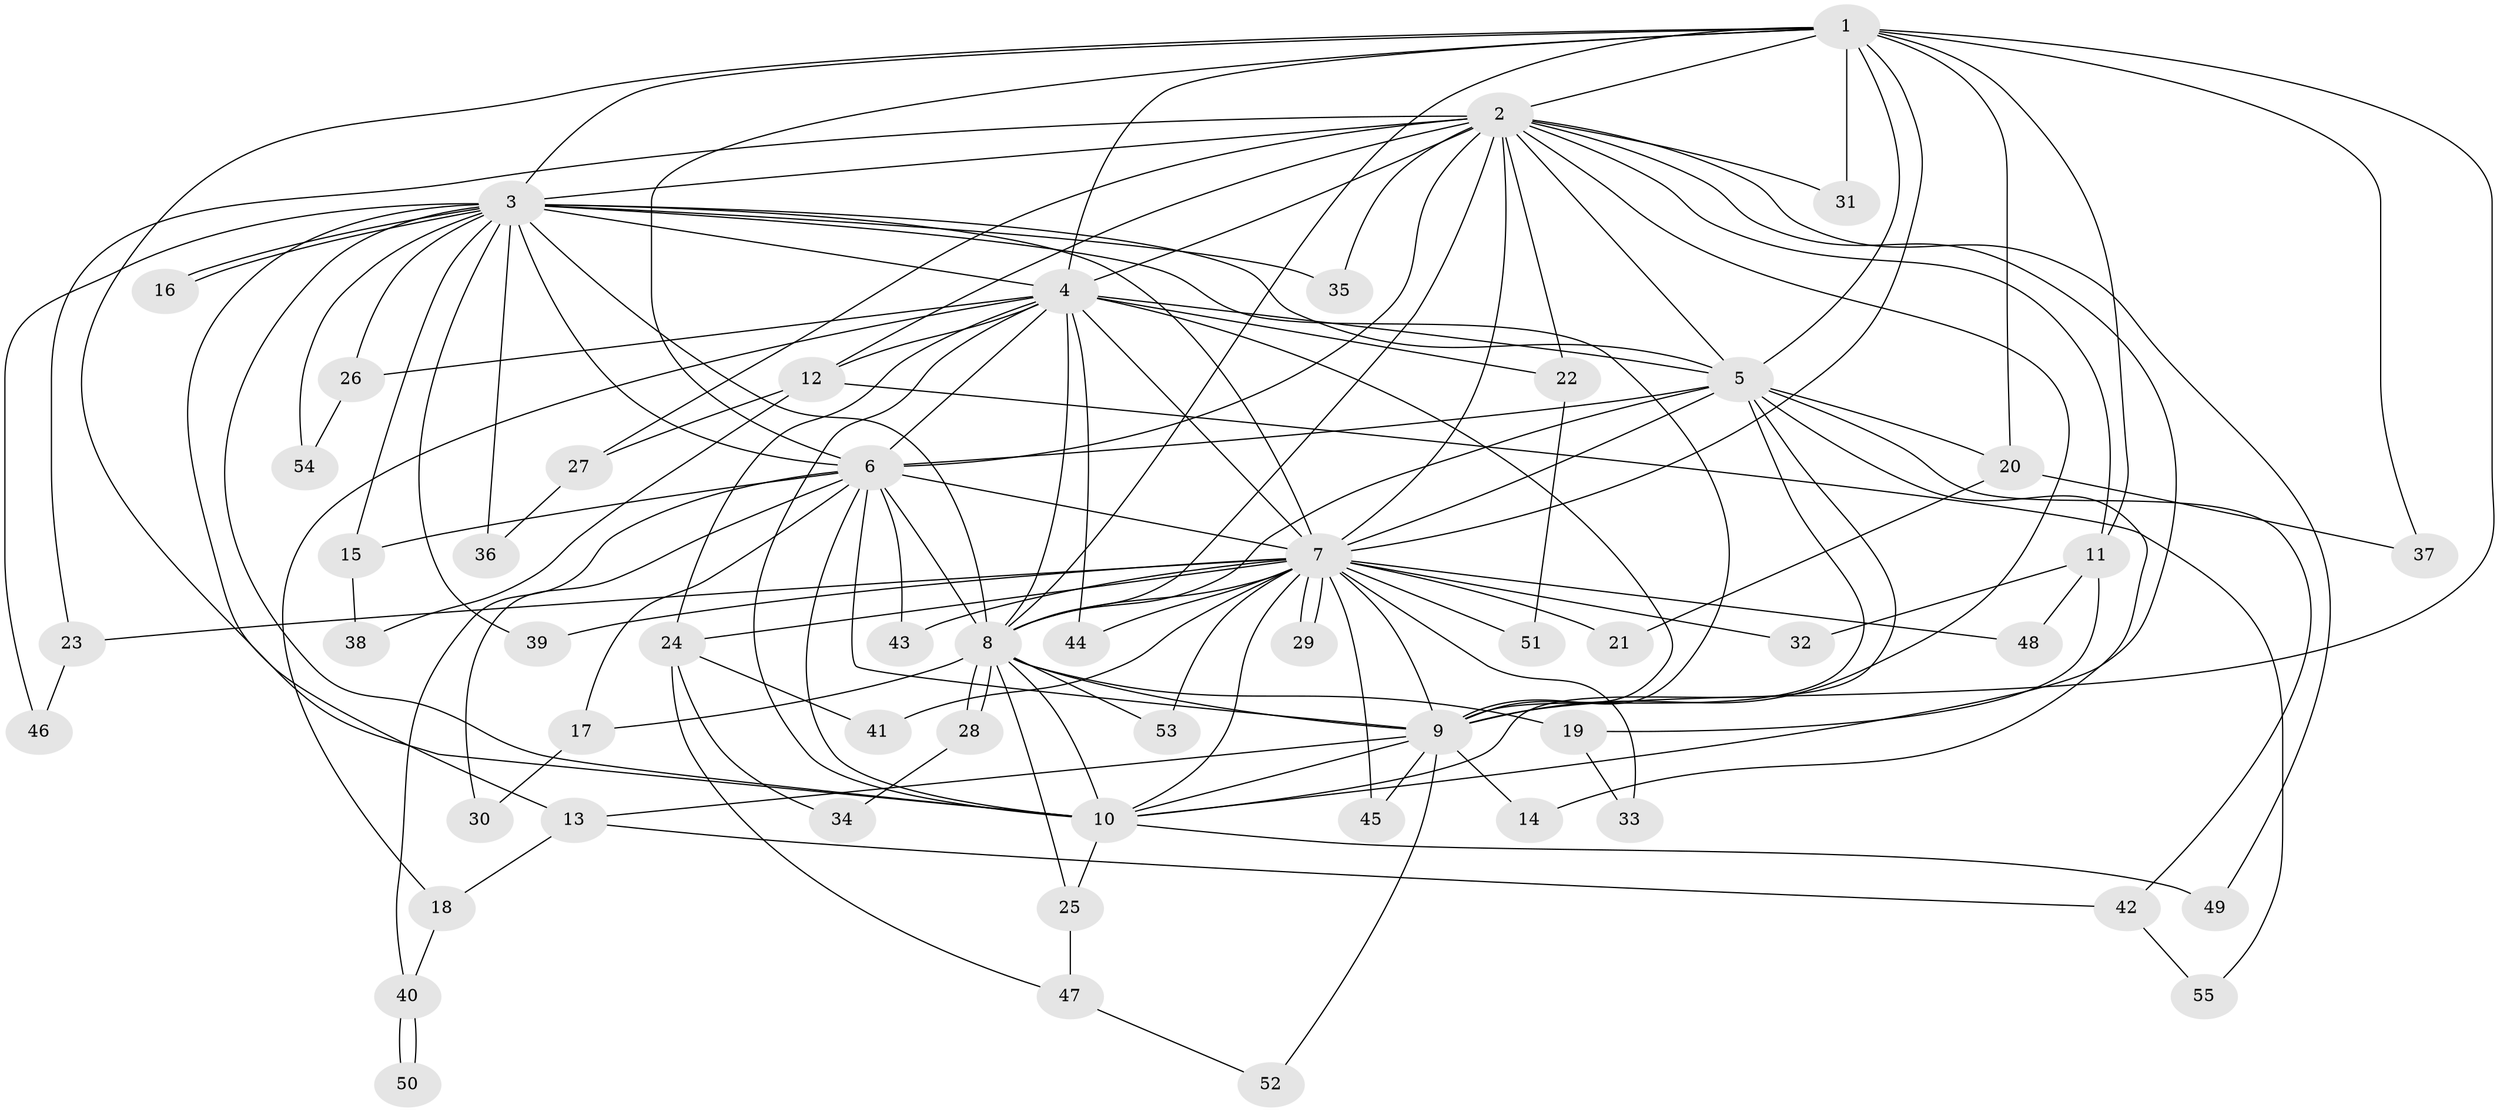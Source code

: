 // Generated by graph-tools (version 1.1) at 2025/25/03/09/25 03:25:43]
// undirected, 55 vertices, 135 edges
graph export_dot {
graph [start="1"]
  node [color=gray90,style=filled];
  1;
  2;
  3;
  4;
  5;
  6;
  7;
  8;
  9;
  10;
  11;
  12;
  13;
  14;
  15;
  16;
  17;
  18;
  19;
  20;
  21;
  22;
  23;
  24;
  25;
  26;
  27;
  28;
  29;
  30;
  31;
  32;
  33;
  34;
  35;
  36;
  37;
  38;
  39;
  40;
  41;
  42;
  43;
  44;
  45;
  46;
  47;
  48;
  49;
  50;
  51;
  52;
  53;
  54;
  55;
  1 -- 2;
  1 -- 3;
  1 -- 4;
  1 -- 5;
  1 -- 6;
  1 -- 7;
  1 -- 8;
  1 -- 9;
  1 -- 10;
  1 -- 11;
  1 -- 20;
  1 -- 31;
  1 -- 37;
  2 -- 3;
  2 -- 4;
  2 -- 5;
  2 -- 6;
  2 -- 7;
  2 -- 8;
  2 -- 9;
  2 -- 10;
  2 -- 11;
  2 -- 12;
  2 -- 22;
  2 -- 23;
  2 -- 27;
  2 -- 31;
  2 -- 35;
  2 -- 49;
  3 -- 4;
  3 -- 5;
  3 -- 6;
  3 -- 7;
  3 -- 8;
  3 -- 9;
  3 -- 10;
  3 -- 13;
  3 -- 15;
  3 -- 16;
  3 -- 16;
  3 -- 26;
  3 -- 35;
  3 -- 36;
  3 -- 39;
  3 -- 46;
  3 -- 54;
  4 -- 5;
  4 -- 6;
  4 -- 7;
  4 -- 8;
  4 -- 9;
  4 -- 10;
  4 -- 12;
  4 -- 18;
  4 -- 22;
  4 -- 24;
  4 -- 26;
  4 -- 44;
  5 -- 6;
  5 -- 7;
  5 -- 8;
  5 -- 9;
  5 -- 10;
  5 -- 14;
  5 -- 20;
  5 -- 42;
  6 -- 7;
  6 -- 8;
  6 -- 9;
  6 -- 10;
  6 -- 15;
  6 -- 17;
  6 -- 30;
  6 -- 40;
  6 -- 43;
  7 -- 8;
  7 -- 9;
  7 -- 10;
  7 -- 21;
  7 -- 23;
  7 -- 24;
  7 -- 29;
  7 -- 29;
  7 -- 32;
  7 -- 33;
  7 -- 39;
  7 -- 41;
  7 -- 43;
  7 -- 44;
  7 -- 45;
  7 -- 48;
  7 -- 51;
  7 -- 53;
  8 -- 9;
  8 -- 10;
  8 -- 17;
  8 -- 19;
  8 -- 25;
  8 -- 28;
  8 -- 28;
  8 -- 53;
  9 -- 10;
  9 -- 13;
  9 -- 14;
  9 -- 45;
  9 -- 52;
  10 -- 25;
  10 -- 49;
  11 -- 19;
  11 -- 32;
  11 -- 48;
  12 -- 27;
  12 -- 38;
  12 -- 55;
  13 -- 18;
  13 -- 42;
  15 -- 38;
  17 -- 30;
  18 -- 40;
  19 -- 33;
  20 -- 21;
  20 -- 37;
  22 -- 51;
  23 -- 46;
  24 -- 34;
  24 -- 41;
  24 -- 47;
  25 -- 47;
  26 -- 54;
  27 -- 36;
  28 -- 34;
  40 -- 50;
  40 -- 50;
  42 -- 55;
  47 -- 52;
}
